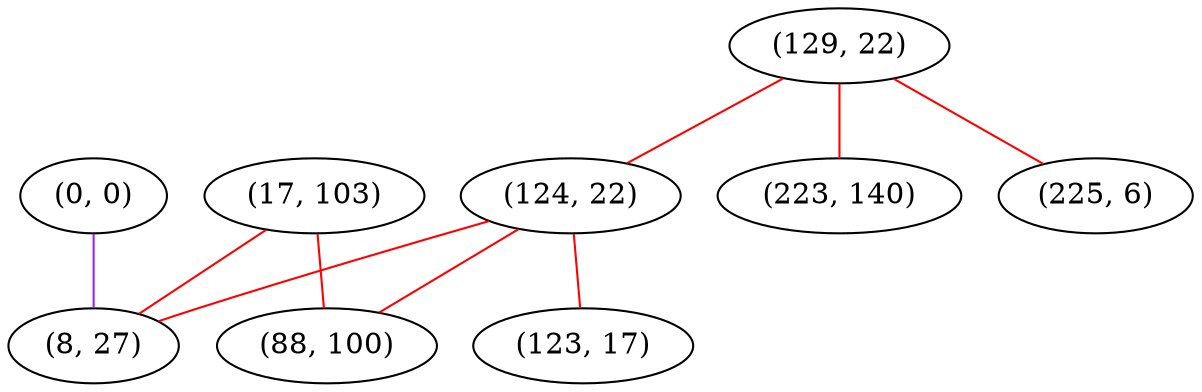 graph "" {
"(0, 0)";
"(129, 22)";
"(17, 103)";
"(124, 22)";
"(88, 100)";
"(223, 140)";
"(123, 17)";
"(225, 6)";
"(8, 27)";
"(0, 0)" -- "(8, 27)"  [color=purple, key=0, weight=4];
"(129, 22)" -- "(223, 140)"  [color=red, key=0, weight=1];
"(129, 22)" -- "(225, 6)"  [color=red, key=0, weight=1];
"(129, 22)" -- "(124, 22)"  [color=red, key=0, weight=1];
"(17, 103)" -- "(8, 27)"  [color=red, key=0, weight=1];
"(17, 103)" -- "(88, 100)"  [color=red, key=0, weight=1];
"(124, 22)" -- "(8, 27)"  [color=red, key=0, weight=1];
"(124, 22)" -- "(123, 17)"  [color=red, key=0, weight=1];
"(124, 22)" -- "(88, 100)"  [color=red, key=0, weight=1];
}
